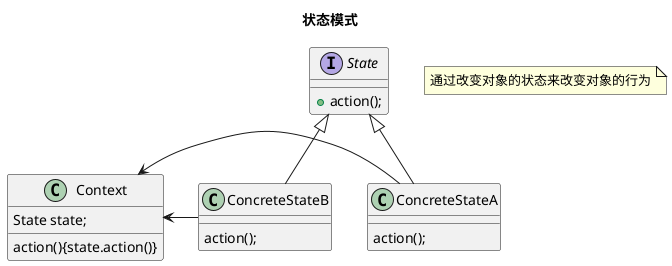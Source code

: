@startuml
title 状态模式
class Context{
    State state;
    action(){state.action()}
}

interface State{
    +action();
}
class ConcreteStateA{
    action();
}
class ConcreteStateB{
    action();
}
State <|-- ConcreteStateA
State <|-- ConcreteStateB

Context <- ConcreteStateA
Context <- ConcreteStateB

note as note
通过改变对象的状态来改变对象的行为
end note

@enduml